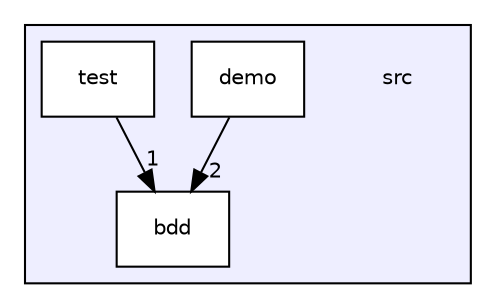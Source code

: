 digraph "src" {
  compound=true
  node [ fontsize="10", fontname="Helvetica"];
  edge [ labelfontsize="10", labelfontname="Helvetica"];
  subgraph clusterdir_68267d1309a1af8e8297ef4c3efbcdba {
    graph [ bgcolor="#eeeeff", pencolor="black", label="" URL="dir_68267d1309a1af8e8297ef4c3efbcdba.html"];
    dir_68267d1309a1af8e8297ef4c3efbcdba [shape=plaintext label="src"];
    dir_530584a44dee1d0441044fd655f8cc06 [shape=box label="bdd" color="black" fillcolor="white" style="filled" URL="dir_530584a44dee1d0441044fd655f8cc06.html"];
    dir_ea2db1c5c9ef405bfa9ccf9d4f68ec9b [shape=box label="demo" color="black" fillcolor="white" style="filled" URL="dir_ea2db1c5c9ef405bfa9ccf9d4f68ec9b.html"];
    dir_120ed4da3e3217b1e7fc0b4f48568e79 [shape=box label="test" color="black" fillcolor="white" style="filled" URL="dir_120ed4da3e3217b1e7fc0b4f48568e79.html"];
  }
  dir_120ed4da3e3217b1e7fc0b4f48568e79->dir_530584a44dee1d0441044fd655f8cc06 [headlabel="1", labeldistance=1.5 headhref="dir_000003_000001.html"];
  dir_ea2db1c5c9ef405bfa9ccf9d4f68ec9b->dir_530584a44dee1d0441044fd655f8cc06 [headlabel="2", labeldistance=1.5 headhref="dir_000002_000001.html"];
}
